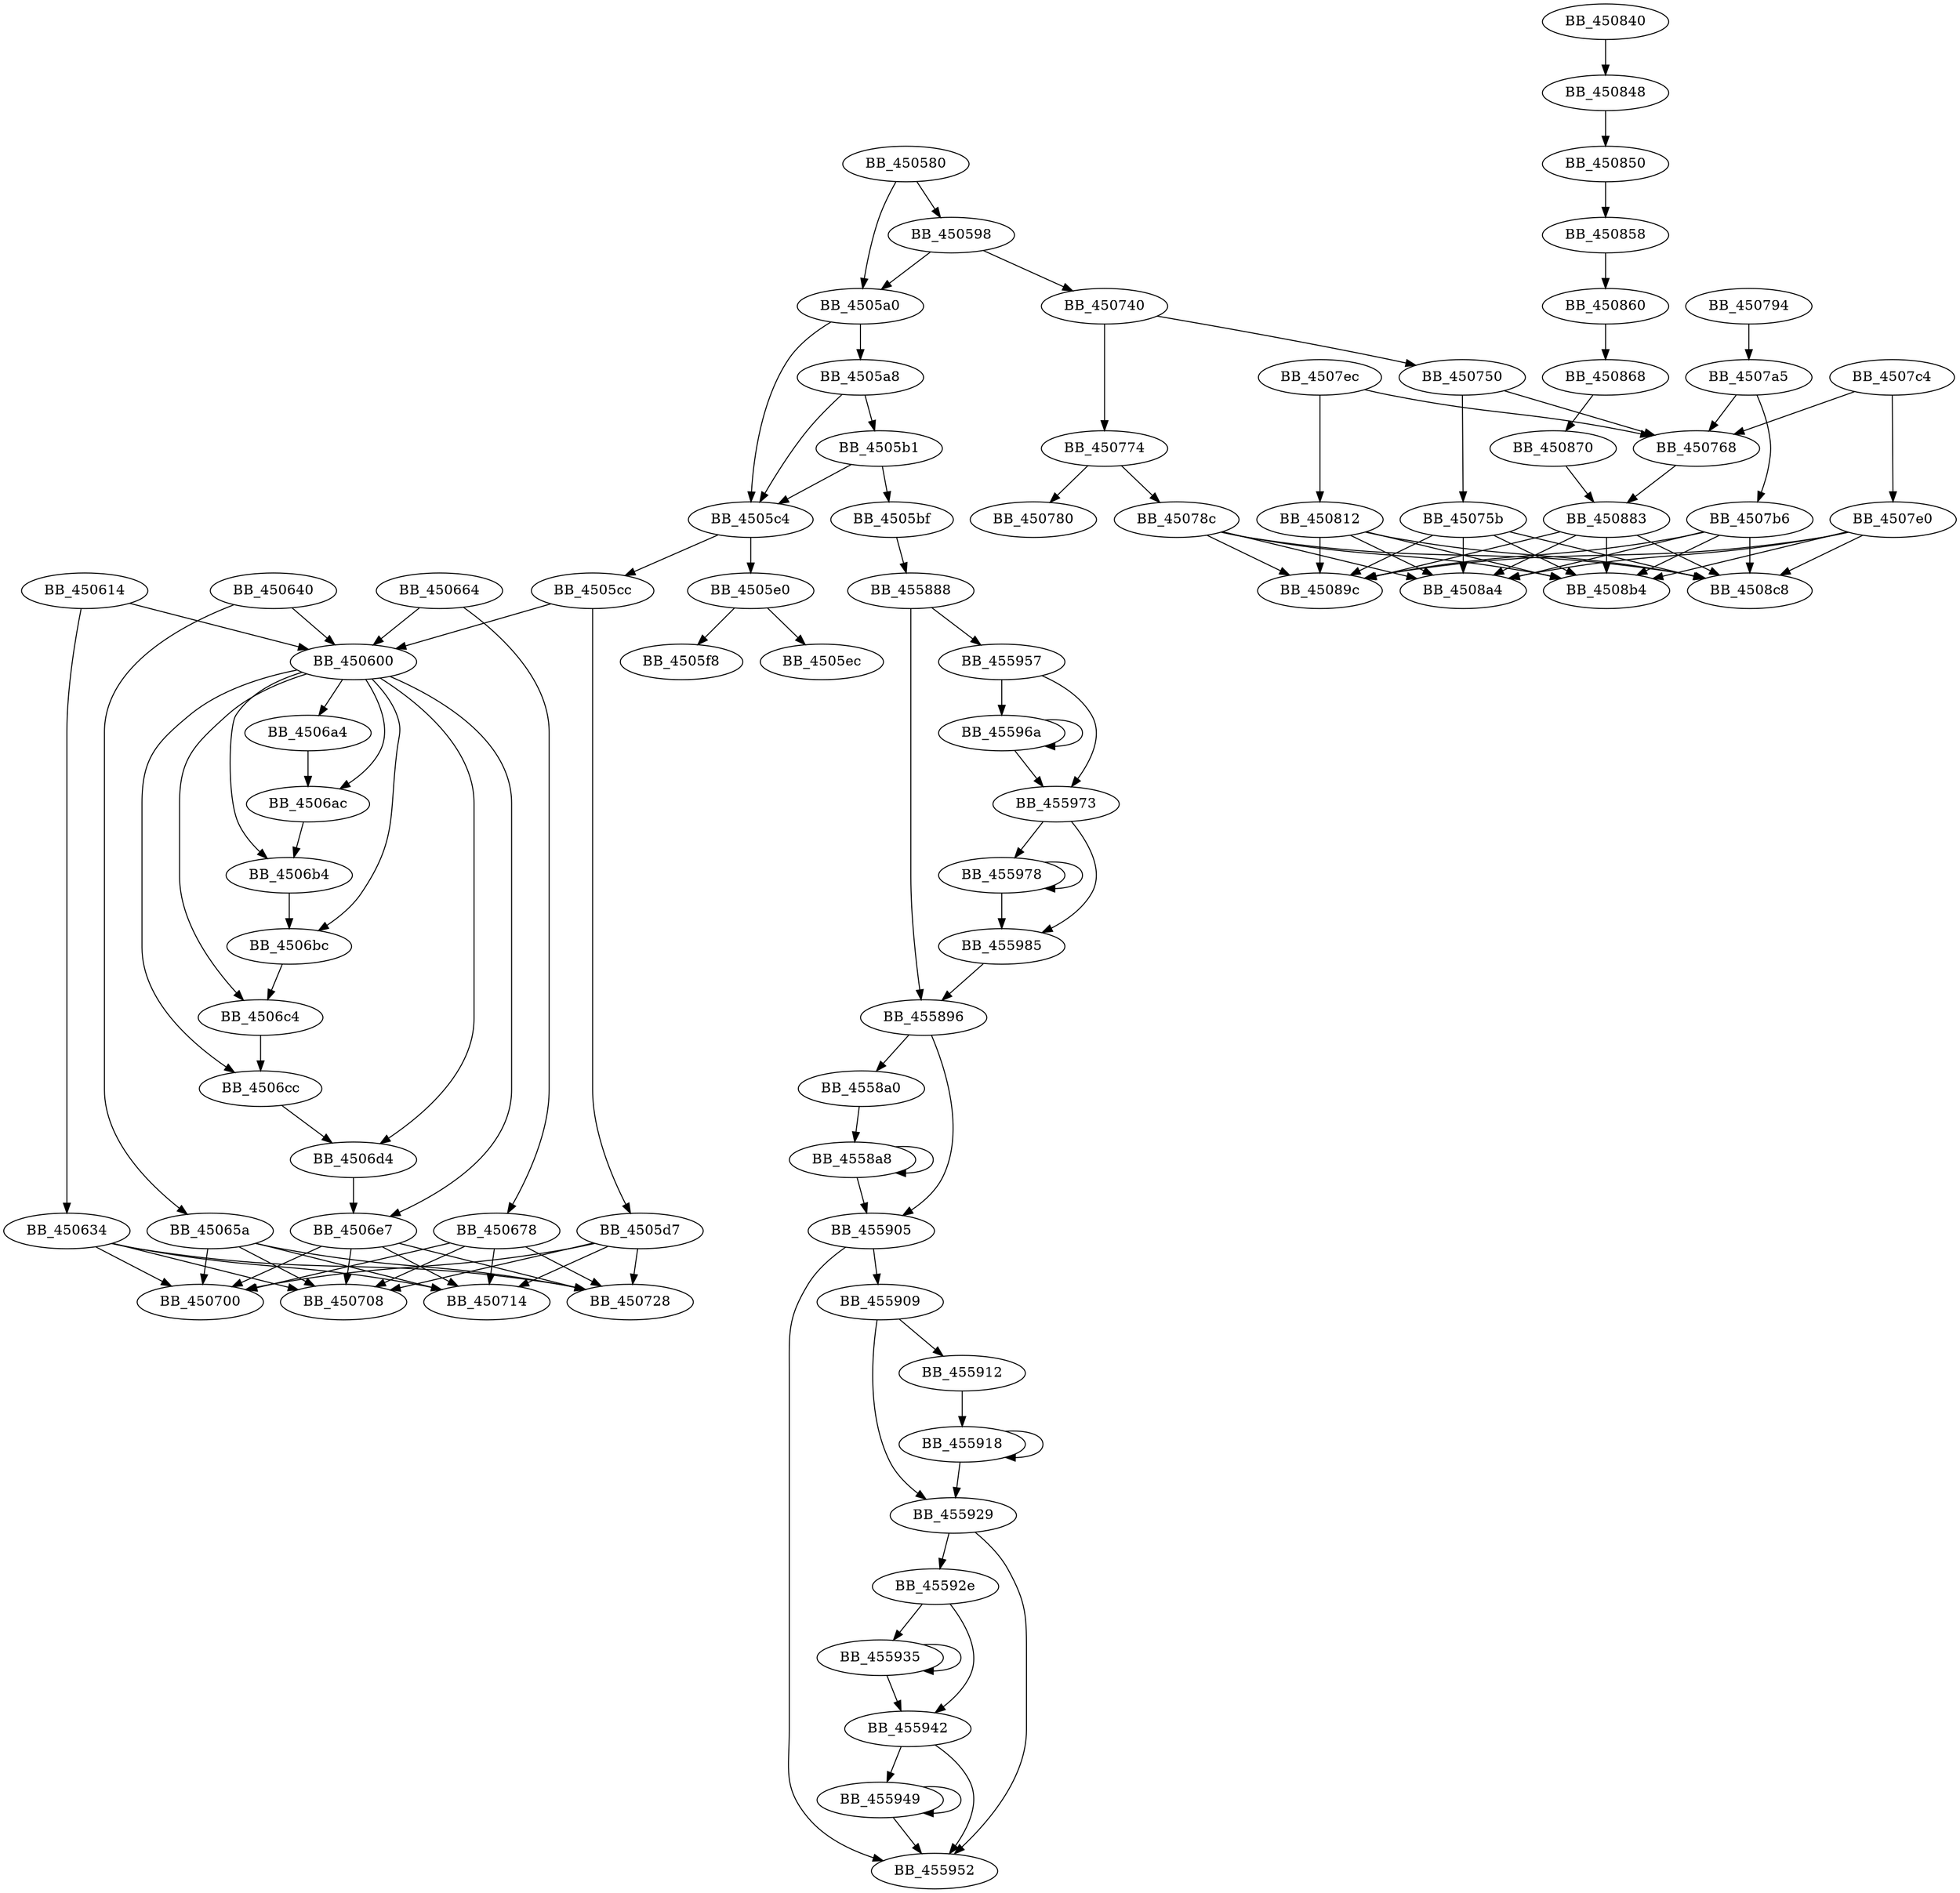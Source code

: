 DiGraph sub_450580{
BB_450580->BB_450598
BB_450580->BB_4505a0
BB_450598->BB_4505a0
BB_450598->BB_450740
BB_4505a0->BB_4505a8
BB_4505a0->BB_4505c4
BB_4505a8->BB_4505b1
BB_4505a8->BB_4505c4
BB_4505b1->BB_4505bf
BB_4505b1->BB_4505c4
BB_4505bf->BB_455888
BB_4505c4->BB_4505cc
BB_4505c4->BB_4505e0
BB_4505cc->BB_4505d7
BB_4505cc->BB_450600
BB_4505d7->BB_450700
BB_4505d7->BB_450708
BB_4505d7->BB_450714
BB_4505d7->BB_450728
BB_4505e0->BB_4505ec
BB_4505e0->BB_4505f8
BB_450600->BB_4506a4
BB_450600->BB_4506ac
BB_450600->BB_4506b4
BB_450600->BB_4506bc
BB_450600->BB_4506c4
BB_450600->BB_4506cc
BB_450600->BB_4506d4
BB_450600->BB_4506e7
BB_450614->BB_450600
BB_450614->BB_450634
BB_450634->BB_450700
BB_450634->BB_450708
BB_450634->BB_450714
BB_450634->BB_450728
BB_450640->BB_450600
BB_450640->BB_45065a
BB_45065a->BB_450700
BB_45065a->BB_450708
BB_45065a->BB_450714
BB_45065a->BB_450728
BB_450664->BB_450600
BB_450664->BB_450678
BB_450678->BB_450700
BB_450678->BB_450708
BB_450678->BB_450714
BB_450678->BB_450728
BB_4506a4->BB_4506ac
BB_4506ac->BB_4506b4
BB_4506b4->BB_4506bc
BB_4506bc->BB_4506c4
BB_4506c4->BB_4506cc
BB_4506cc->BB_4506d4
BB_4506d4->BB_4506e7
BB_4506e7->BB_450700
BB_4506e7->BB_450708
BB_4506e7->BB_450714
BB_4506e7->BB_450728
BB_450740->BB_450750
BB_450740->BB_450774
BB_450750->BB_45075b
BB_450750->BB_450768
BB_45075b->BB_45089c
BB_45075b->BB_4508a4
BB_45075b->BB_4508b4
BB_45075b->BB_4508c8
BB_450768->BB_450883
BB_450774->BB_450780
BB_450774->BB_45078c
BB_45078c->BB_45089c
BB_45078c->BB_4508a4
BB_45078c->BB_4508b4
BB_45078c->BB_4508c8
BB_450794->BB_4507a5
BB_4507a5->BB_450768
BB_4507a5->BB_4507b6
BB_4507b6->BB_45089c
BB_4507b6->BB_4508a4
BB_4507b6->BB_4508b4
BB_4507b6->BB_4508c8
BB_4507c4->BB_450768
BB_4507c4->BB_4507e0
BB_4507e0->BB_45089c
BB_4507e0->BB_4508a4
BB_4507e0->BB_4508b4
BB_4507e0->BB_4508c8
BB_4507ec->BB_450768
BB_4507ec->BB_450812
BB_450812->BB_45089c
BB_450812->BB_4508a4
BB_450812->BB_4508b4
BB_450812->BB_4508c8
BB_450840->BB_450848
BB_450848->BB_450850
BB_450850->BB_450858
BB_450858->BB_450860
BB_450860->BB_450868
BB_450868->BB_450870
BB_450870->BB_450883
BB_450883->BB_45089c
BB_450883->BB_4508a4
BB_450883->BB_4508b4
BB_450883->BB_4508c8
BB_455888->BB_455896
BB_455888->BB_455957
BB_455896->BB_4558a0
BB_455896->BB_455905
BB_4558a0->BB_4558a8
BB_4558a8->BB_4558a8
BB_4558a8->BB_455905
BB_455905->BB_455909
BB_455905->BB_455952
BB_455909->BB_455912
BB_455909->BB_455929
BB_455912->BB_455918
BB_455918->BB_455918
BB_455918->BB_455929
BB_455929->BB_45592e
BB_455929->BB_455952
BB_45592e->BB_455935
BB_45592e->BB_455942
BB_455935->BB_455935
BB_455935->BB_455942
BB_455942->BB_455949
BB_455942->BB_455952
BB_455949->BB_455949
BB_455949->BB_455952
BB_455957->BB_45596a
BB_455957->BB_455973
BB_45596a->BB_45596a
BB_45596a->BB_455973
BB_455973->BB_455978
BB_455973->BB_455985
BB_455978->BB_455978
BB_455978->BB_455985
BB_455985->BB_455896
}
